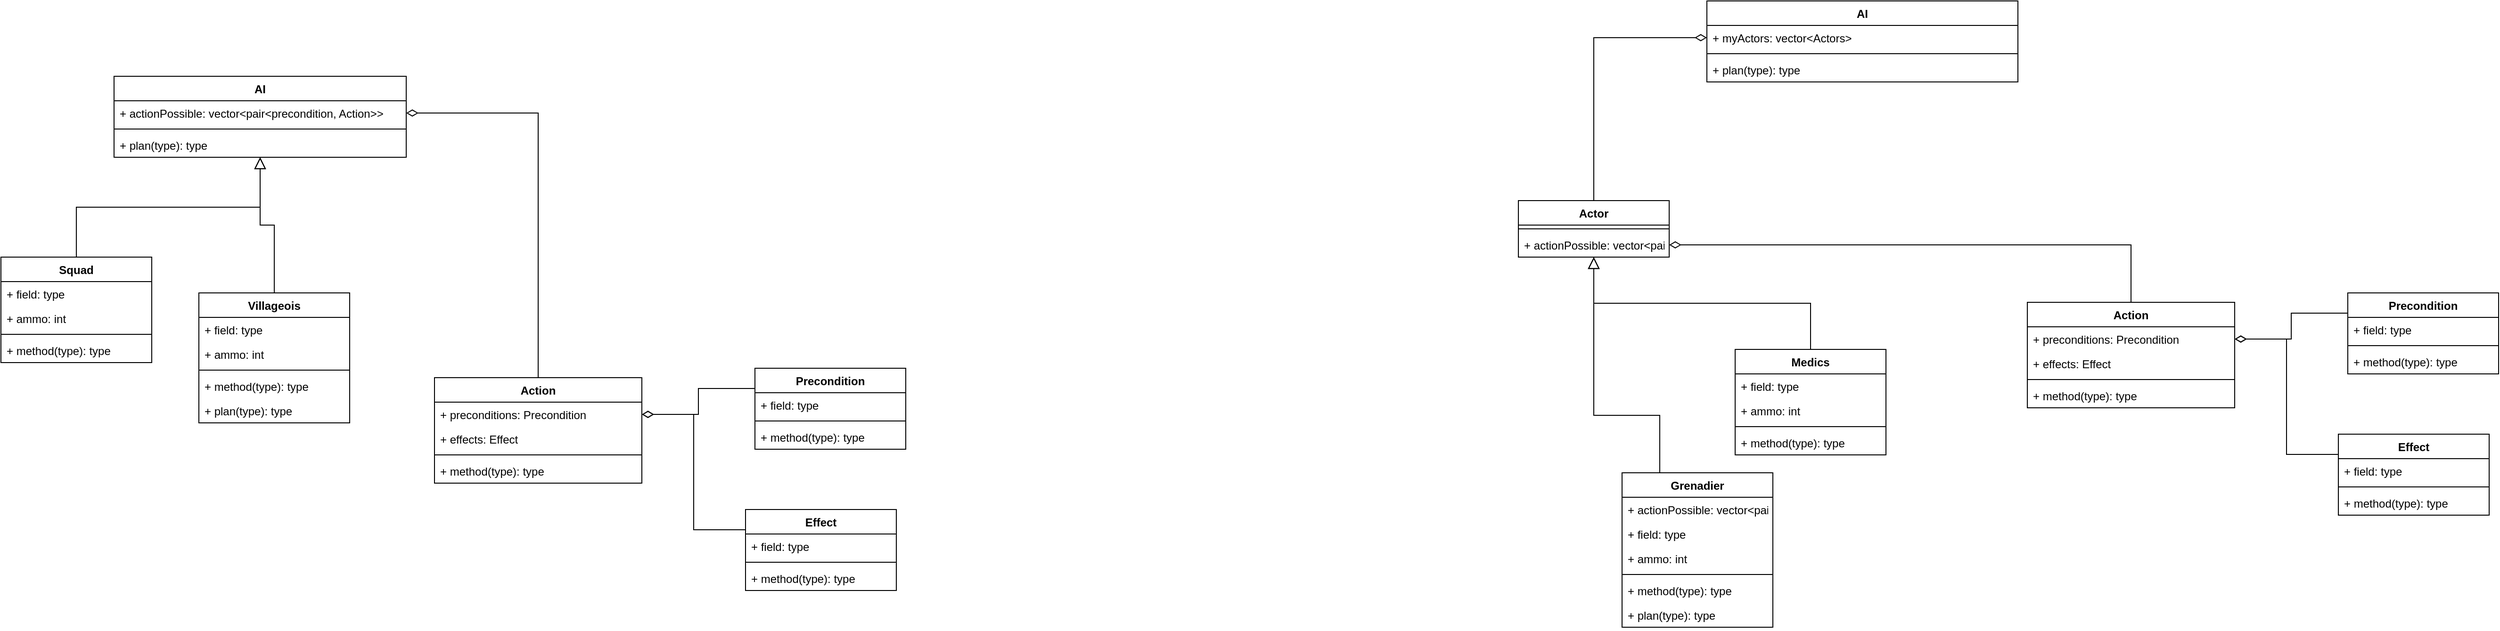 <mxfile version="16.1.2" type="device"><diagram id="bciIS-RaZtxiIp3EBrxe" name="Page-1"><mxGraphModel dx="3826" dy="1852" grid="1" gridSize="10" guides="1" tooltips="1" connect="1" arrows="1" fold="1" page="1" pageScale="1" pageWidth="827" pageHeight="1169" math="0" shadow="0"><root><mxCell id="0"/><mxCell id="1" parent="0"/><mxCell id="iHJCFBOysHkOCmNIYZa_-22" style="edgeStyle=orthogonalEdgeStyle;rounded=0;orthogonalLoop=1;jettySize=auto;html=1;exitX=0.5;exitY=0;exitDx=0;exitDy=0;entryX=1;entryY=0.5;entryDx=0;entryDy=0;endArrow=diamondThin;endFill=0;endSize=10;" parent="1" source="iHJCFBOysHkOCmNIYZa_-6" target="iHJCFBOysHkOCmNIYZa_-19" edge="1"><mxGeometry relative="1" as="geometry"/></mxCell><mxCell id="iHJCFBOysHkOCmNIYZa_-6" value="Action" style="swimlane;fontStyle=1;align=center;verticalAlign=top;childLayout=stackLayout;horizontal=1;startSize=26;horizontalStack=0;resizeParent=1;resizeParentMax=0;resizeLast=0;collapsible=1;marginBottom=0;" parent="1" vertex="1"><mxGeometry x="180" y="-40" width="220" height="112" as="geometry"/></mxCell><mxCell id="iHJCFBOysHkOCmNIYZa_-7" value="+ preconditions: Precondition" style="text;strokeColor=none;fillColor=none;align=left;verticalAlign=top;spacingLeft=4;spacingRight=4;overflow=hidden;rotatable=0;points=[[0,0.5],[1,0.5]];portConstraint=eastwest;" parent="iHJCFBOysHkOCmNIYZa_-6" vertex="1"><mxGeometry y="26" width="220" height="26" as="geometry"/></mxCell><mxCell id="iHJCFBOysHkOCmNIYZa_-25" value="+ effects: Effect" style="text;strokeColor=none;fillColor=none;align=left;verticalAlign=top;spacingLeft=4;spacingRight=4;overflow=hidden;rotatable=0;points=[[0,0.5],[1,0.5]];portConstraint=eastwest;" parent="iHJCFBOysHkOCmNIYZa_-6" vertex="1"><mxGeometry y="52" width="220" height="26" as="geometry"/></mxCell><mxCell id="iHJCFBOysHkOCmNIYZa_-8" value="" style="line;strokeWidth=1;fillColor=none;align=left;verticalAlign=middle;spacingTop=-1;spacingLeft=3;spacingRight=3;rotatable=0;labelPosition=right;points=[];portConstraint=eastwest;" parent="iHJCFBOysHkOCmNIYZa_-6" vertex="1"><mxGeometry y="78" width="220" height="8" as="geometry"/></mxCell><mxCell id="iHJCFBOysHkOCmNIYZa_-9" value="+ method(type): type" style="text;strokeColor=none;fillColor=none;align=left;verticalAlign=top;spacingLeft=4;spacingRight=4;overflow=hidden;rotatable=0;points=[[0,0.5],[1,0.5]];portConstraint=eastwest;" parent="iHJCFBOysHkOCmNIYZa_-6" vertex="1"><mxGeometry y="86" width="220" height="26" as="geometry"/></mxCell><mxCell id="iHJCFBOysHkOCmNIYZa_-23" style="edgeStyle=orthogonalEdgeStyle;rounded=0;orthogonalLoop=1;jettySize=auto;html=1;exitX=0;exitY=0.25;exitDx=0;exitDy=0;entryX=1;entryY=0.5;entryDx=0;entryDy=0;endArrow=diamondThin;endFill=0;endSize=10;" parent="1" source="iHJCFBOysHkOCmNIYZa_-10" target="iHJCFBOysHkOCmNIYZa_-7" edge="1"><mxGeometry relative="1" as="geometry"/></mxCell><mxCell id="iHJCFBOysHkOCmNIYZa_-10" value="Precondition" style="swimlane;fontStyle=1;align=center;verticalAlign=top;childLayout=stackLayout;horizontal=1;startSize=26;horizontalStack=0;resizeParent=1;resizeParentMax=0;resizeLast=0;collapsible=1;marginBottom=0;" parent="1" vertex="1"><mxGeometry x="520" y="-50" width="160" height="86" as="geometry"/></mxCell><mxCell id="iHJCFBOysHkOCmNIYZa_-11" value="+ field: type" style="text;strokeColor=none;fillColor=none;align=left;verticalAlign=top;spacingLeft=4;spacingRight=4;overflow=hidden;rotatable=0;points=[[0,0.5],[1,0.5]];portConstraint=eastwest;" parent="iHJCFBOysHkOCmNIYZa_-10" vertex="1"><mxGeometry y="26" width="160" height="26" as="geometry"/></mxCell><mxCell id="iHJCFBOysHkOCmNIYZa_-12" value="" style="line;strokeWidth=1;fillColor=none;align=left;verticalAlign=middle;spacingTop=-1;spacingLeft=3;spacingRight=3;rotatable=0;labelPosition=right;points=[];portConstraint=eastwest;" parent="iHJCFBOysHkOCmNIYZa_-10" vertex="1"><mxGeometry y="52" width="160" height="8" as="geometry"/></mxCell><mxCell id="iHJCFBOysHkOCmNIYZa_-13" value="+ method(type): type" style="text;strokeColor=none;fillColor=none;align=left;verticalAlign=top;spacingLeft=4;spacingRight=4;overflow=hidden;rotatable=0;points=[[0,0.5],[1,0.5]];portConstraint=eastwest;" parent="iHJCFBOysHkOCmNIYZa_-10" vertex="1"><mxGeometry y="60" width="160" height="26" as="geometry"/></mxCell><mxCell id="iHJCFBOysHkOCmNIYZa_-24" style="edgeStyle=orthogonalEdgeStyle;rounded=0;orthogonalLoop=1;jettySize=auto;html=1;exitX=0;exitY=0.25;exitDx=0;exitDy=0;entryX=1;entryY=0.5;entryDx=0;entryDy=0;endArrow=diamondThin;endFill=0;endSize=10;" parent="1" source="iHJCFBOysHkOCmNIYZa_-14" target="iHJCFBOysHkOCmNIYZa_-7" edge="1"><mxGeometry relative="1" as="geometry"/></mxCell><mxCell id="iHJCFBOysHkOCmNIYZa_-14" value="Effect" style="swimlane;fontStyle=1;align=center;verticalAlign=top;childLayout=stackLayout;horizontal=1;startSize=26;horizontalStack=0;resizeParent=1;resizeParentMax=0;resizeLast=0;collapsible=1;marginBottom=0;" parent="1" vertex="1"><mxGeometry x="510" y="100" width="160" height="86" as="geometry"/></mxCell><mxCell id="iHJCFBOysHkOCmNIYZa_-15" value="+ field: type" style="text;strokeColor=none;fillColor=none;align=left;verticalAlign=top;spacingLeft=4;spacingRight=4;overflow=hidden;rotatable=0;points=[[0,0.5],[1,0.5]];portConstraint=eastwest;" parent="iHJCFBOysHkOCmNIYZa_-14" vertex="1"><mxGeometry y="26" width="160" height="26" as="geometry"/></mxCell><mxCell id="iHJCFBOysHkOCmNIYZa_-16" value="" style="line;strokeWidth=1;fillColor=none;align=left;verticalAlign=middle;spacingTop=-1;spacingLeft=3;spacingRight=3;rotatable=0;labelPosition=right;points=[];portConstraint=eastwest;" parent="iHJCFBOysHkOCmNIYZa_-14" vertex="1"><mxGeometry y="52" width="160" height="8" as="geometry"/></mxCell><mxCell id="iHJCFBOysHkOCmNIYZa_-17" value="+ method(type): type" style="text;strokeColor=none;fillColor=none;align=left;verticalAlign=top;spacingLeft=4;spacingRight=4;overflow=hidden;rotatable=0;points=[[0,0.5],[1,0.5]];portConstraint=eastwest;" parent="iHJCFBOysHkOCmNIYZa_-14" vertex="1"><mxGeometry y="60" width="160" height="26" as="geometry"/></mxCell><mxCell id="iHJCFBOysHkOCmNIYZa_-18" value="AI" style="swimlane;fontStyle=1;align=center;verticalAlign=top;childLayout=stackLayout;horizontal=1;startSize=26;horizontalStack=0;resizeParent=1;resizeParentMax=0;resizeLast=0;collapsible=1;marginBottom=0;" parent="1" vertex="1"><mxGeometry x="-160" y="-360" width="330" height="86" as="geometry"/></mxCell><mxCell id="iHJCFBOysHkOCmNIYZa_-81" value="+ myActors: vector&lt;Actors&gt;" style="text;strokeColor=none;fillColor=none;align=left;verticalAlign=top;spacingLeft=4;spacingRight=4;overflow=hidden;rotatable=0;points=[[0,0.5],[1,0.5]];portConstraint=eastwest;" parent="iHJCFBOysHkOCmNIYZa_-18" vertex="1"><mxGeometry y="26" width="330" height="26" as="geometry"/></mxCell><mxCell id="iHJCFBOysHkOCmNIYZa_-20" value="" style="line;strokeWidth=1;fillColor=none;align=left;verticalAlign=middle;spacingTop=-1;spacingLeft=3;spacingRight=3;rotatable=0;labelPosition=right;points=[];portConstraint=eastwest;" parent="iHJCFBOysHkOCmNIYZa_-18" vertex="1"><mxGeometry y="52" width="330" height="8" as="geometry"/></mxCell><mxCell id="iHJCFBOysHkOCmNIYZa_-39" value="+ plan(type): type" style="text;strokeColor=none;fillColor=none;align=left;verticalAlign=top;spacingLeft=4;spacingRight=4;overflow=hidden;rotatable=0;points=[[0,0.5],[1,0.5]];portConstraint=eastwest;" parent="iHJCFBOysHkOCmNIYZa_-18" vertex="1"><mxGeometry y="60" width="330" height="26" as="geometry"/></mxCell><mxCell id="iHJCFBOysHkOCmNIYZa_-93" style="edgeStyle=orthogonalEdgeStyle;rounded=0;orthogonalLoop=1;jettySize=auto;html=1;exitX=0.25;exitY=0;exitDx=0;exitDy=0;endArrow=block;endFill=0;endSize=10;" parent="1" source="iHJCFBOysHkOCmNIYZa_-28" target="iHJCFBOysHkOCmNIYZa_-87" edge="1"><mxGeometry relative="1" as="geometry"><Array as="points"><mxPoint x="-210" y="80"/><mxPoint x="-280" y="80"/></Array></mxGeometry></mxCell><mxCell id="iHJCFBOysHkOCmNIYZa_-28" value="Grenadier" style="swimlane;fontStyle=1;align=center;verticalAlign=top;childLayout=stackLayout;horizontal=1;startSize=26;horizontalStack=0;resizeParent=1;resizeParentMax=0;resizeLast=0;collapsible=1;marginBottom=0;" parent="1" vertex="1"><mxGeometry x="-250" y="141" width="160" height="164" as="geometry"/></mxCell><mxCell id="iHJCFBOysHkOCmNIYZa_-42" value="+ actionPossible: vector&lt;pair&lt;precondition, Action&gt;&gt;" style="text;strokeColor=none;fillColor=none;align=left;verticalAlign=top;spacingLeft=4;spacingRight=4;overflow=hidden;rotatable=0;points=[[0,0.5],[1,0.5]];portConstraint=eastwest;" parent="iHJCFBOysHkOCmNIYZa_-28" vertex="1"><mxGeometry y="26" width="160" height="26" as="geometry"/></mxCell><mxCell id="iHJCFBOysHkOCmNIYZa_-29" value="+ field: type" style="text;strokeColor=none;fillColor=none;align=left;verticalAlign=top;spacingLeft=4;spacingRight=4;overflow=hidden;rotatable=0;points=[[0,0.5],[1,0.5]];portConstraint=eastwest;" parent="iHJCFBOysHkOCmNIYZa_-28" vertex="1"><mxGeometry y="52" width="160" height="26" as="geometry"/></mxCell><mxCell id="iHJCFBOysHkOCmNIYZa_-26" value="+ ammo: int" style="text;strokeColor=none;fillColor=none;align=left;verticalAlign=top;spacingLeft=4;spacingRight=4;overflow=hidden;rotatable=0;points=[[0,0.5],[1,0.5]];portConstraint=eastwest;" parent="iHJCFBOysHkOCmNIYZa_-28" vertex="1"><mxGeometry y="78" width="160" height="26" as="geometry"/></mxCell><mxCell id="iHJCFBOysHkOCmNIYZa_-30" value="" style="line;strokeWidth=1;fillColor=none;align=left;verticalAlign=middle;spacingTop=-1;spacingLeft=3;spacingRight=3;rotatable=0;labelPosition=right;points=[];portConstraint=eastwest;" parent="iHJCFBOysHkOCmNIYZa_-28" vertex="1"><mxGeometry y="104" width="160" height="8" as="geometry"/></mxCell><mxCell id="iHJCFBOysHkOCmNIYZa_-31" value="+ method(type): type" style="text;strokeColor=none;fillColor=none;align=left;verticalAlign=top;spacingLeft=4;spacingRight=4;overflow=hidden;rotatable=0;points=[[0,0.5],[1,0.5]];portConstraint=eastwest;" parent="iHJCFBOysHkOCmNIYZa_-28" vertex="1"><mxGeometry y="112" width="160" height="26" as="geometry"/></mxCell><mxCell id="iHJCFBOysHkOCmNIYZa_-21" value="+ plan(type): type" style="text;strokeColor=none;fillColor=none;align=left;verticalAlign=top;spacingLeft=4;spacingRight=4;overflow=hidden;rotatable=0;points=[[0,0.5],[1,0.5]];portConstraint=eastwest;" parent="iHJCFBOysHkOCmNIYZa_-28" vertex="1"><mxGeometry y="138" width="160" height="26" as="geometry"/></mxCell><mxCell id="iHJCFBOysHkOCmNIYZa_-95" style="edgeStyle=orthogonalEdgeStyle;rounded=0;orthogonalLoop=1;jettySize=auto;html=1;exitX=0.5;exitY=0;exitDx=0;exitDy=0;endArrow=block;endFill=0;endSize=10;" parent="1" source="iHJCFBOysHkOCmNIYZa_-33" target="iHJCFBOysHkOCmNIYZa_-87" edge="1"><mxGeometry relative="1" as="geometry"/></mxCell><mxCell id="iHJCFBOysHkOCmNIYZa_-33" value="Medics" style="swimlane;fontStyle=1;align=center;verticalAlign=top;childLayout=stackLayout;horizontal=1;startSize=26;horizontalStack=0;resizeParent=1;resizeParentMax=0;resizeLast=0;collapsible=1;marginBottom=0;" parent="1" vertex="1"><mxGeometry x="-130" y="10" width="160" height="112" as="geometry"/></mxCell><mxCell id="iHJCFBOysHkOCmNIYZa_-34" value="+ field: type" style="text;strokeColor=none;fillColor=none;align=left;verticalAlign=top;spacingLeft=4;spacingRight=4;overflow=hidden;rotatable=0;points=[[0,0.5],[1,0.5]];portConstraint=eastwest;" parent="iHJCFBOysHkOCmNIYZa_-33" vertex="1"><mxGeometry y="26" width="160" height="26" as="geometry"/></mxCell><mxCell id="iHJCFBOysHkOCmNIYZa_-35" value="+ ammo: int" style="text;strokeColor=none;fillColor=none;align=left;verticalAlign=top;spacingLeft=4;spacingRight=4;overflow=hidden;rotatable=0;points=[[0,0.5],[1,0.5]];portConstraint=eastwest;" parent="iHJCFBOysHkOCmNIYZa_-33" vertex="1"><mxGeometry y="52" width="160" height="26" as="geometry"/></mxCell><mxCell id="iHJCFBOysHkOCmNIYZa_-36" value="" style="line;strokeWidth=1;fillColor=none;align=left;verticalAlign=middle;spacingTop=-1;spacingLeft=3;spacingRight=3;rotatable=0;labelPosition=right;points=[];portConstraint=eastwest;" parent="iHJCFBOysHkOCmNIYZa_-33" vertex="1"><mxGeometry y="78" width="160" height="8" as="geometry"/></mxCell><mxCell id="iHJCFBOysHkOCmNIYZa_-37" value="+ method(type): type" style="text;strokeColor=none;fillColor=none;align=left;verticalAlign=top;spacingLeft=4;spacingRight=4;overflow=hidden;rotatable=0;points=[[0,0.5],[1,0.5]];portConstraint=eastwest;" parent="iHJCFBOysHkOCmNIYZa_-33" vertex="1"><mxGeometry y="86" width="160" height="26" as="geometry"/></mxCell><mxCell id="iHJCFBOysHkOCmNIYZa_-47" style="edgeStyle=orthogonalEdgeStyle;rounded=0;orthogonalLoop=1;jettySize=auto;html=1;exitX=0.5;exitY=0;exitDx=0;exitDy=0;entryX=1;entryY=0.5;entryDx=0;entryDy=0;endArrow=diamondThin;endFill=0;endSize=10;" parent="1" source="iHJCFBOysHkOCmNIYZa_-48" target="iHJCFBOysHkOCmNIYZa_-74" edge="1"><mxGeometry relative="1" as="geometry"/></mxCell><mxCell id="iHJCFBOysHkOCmNIYZa_-48" value="Action" style="swimlane;fontStyle=1;align=center;verticalAlign=top;childLayout=stackLayout;horizontal=1;startSize=26;horizontalStack=0;resizeParent=1;resizeParentMax=0;resizeLast=0;collapsible=1;marginBottom=0;" parent="1" vertex="1"><mxGeometry x="-1510" y="40" width="220" height="112" as="geometry"/></mxCell><mxCell id="iHJCFBOysHkOCmNIYZa_-49" value="+ preconditions: Precondition" style="text;strokeColor=none;fillColor=none;align=left;verticalAlign=top;spacingLeft=4;spacingRight=4;overflow=hidden;rotatable=0;points=[[0,0.5],[1,0.5]];portConstraint=eastwest;" parent="iHJCFBOysHkOCmNIYZa_-48" vertex="1"><mxGeometry y="26" width="220" height="26" as="geometry"/></mxCell><mxCell id="iHJCFBOysHkOCmNIYZa_-50" value="+ effects: Effect" style="text;strokeColor=none;fillColor=none;align=left;verticalAlign=top;spacingLeft=4;spacingRight=4;overflow=hidden;rotatable=0;points=[[0,0.5],[1,0.5]];portConstraint=eastwest;" parent="iHJCFBOysHkOCmNIYZa_-48" vertex="1"><mxGeometry y="52" width="220" height="26" as="geometry"/></mxCell><mxCell id="iHJCFBOysHkOCmNIYZa_-51" value="" style="line;strokeWidth=1;fillColor=none;align=left;verticalAlign=middle;spacingTop=-1;spacingLeft=3;spacingRight=3;rotatable=0;labelPosition=right;points=[];portConstraint=eastwest;" parent="iHJCFBOysHkOCmNIYZa_-48" vertex="1"><mxGeometry y="78" width="220" height="8" as="geometry"/></mxCell><mxCell id="iHJCFBOysHkOCmNIYZa_-52" value="+ method(type): type" style="text;strokeColor=none;fillColor=none;align=left;verticalAlign=top;spacingLeft=4;spacingRight=4;overflow=hidden;rotatable=0;points=[[0,0.5],[1,0.5]];portConstraint=eastwest;" parent="iHJCFBOysHkOCmNIYZa_-48" vertex="1"><mxGeometry y="86" width="220" height="26" as="geometry"/></mxCell><mxCell id="iHJCFBOysHkOCmNIYZa_-53" style="edgeStyle=orthogonalEdgeStyle;rounded=0;orthogonalLoop=1;jettySize=auto;html=1;exitX=0;exitY=0.25;exitDx=0;exitDy=0;entryX=1;entryY=0.5;entryDx=0;entryDy=0;endArrow=diamondThin;endFill=0;endSize=10;" parent="1" source="iHJCFBOysHkOCmNIYZa_-54" target="iHJCFBOysHkOCmNIYZa_-49" edge="1"><mxGeometry relative="1" as="geometry"/></mxCell><mxCell id="iHJCFBOysHkOCmNIYZa_-54" value="Precondition" style="swimlane;fontStyle=1;align=center;verticalAlign=top;childLayout=stackLayout;horizontal=1;startSize=26;horizontalStack=0;resizeParent=1;resizeParentMax=0;resizeLast=0;collapsible=1;marginBottom=0;" parent="1" vertex="1"><mxGeometry x="-1170" y="30" width="160" height="86" as="geometry"/></mxCell><mxCell id="iHJCFBOysHkOCmNIYZa_-55" value="+ field: type" style="text;strokeColor=none;fillColor=none;align=left;verticalAlign=top;spacingLeft=4;spacingRight=4;overflow=hidden;rotatable=0;points=[[0,0.5],[1,0.5]];portConstraint=eastwest;" parent="iHJCFBOysHkOCmNIYZa_-54" vertex="1"><mxGeometry y="26" width="160" height="26" as="geometry"/></mxCell><mxCell id="iHJCFBOysHkOCmNIYZa_-56" value="" style="line;strokeWidth=1;fillColor=none;align=left;verticalAlign=middle;spacingTop=-1;spacingLeft=3;spacingRight=3;rotatable=0;labelPosition=right;points=[];portConstraint=eastwest;" parent="iHJCFBOysHkOCmNIYZa_-54" vertex="1"><mxGeometry y="52" width="160" height="8" as="geometry"/></mxCell><mxCell id="iHJCFBOysHkOCmNIYZa_-57" value="+ method(type): type" style="text;strokeColor=none;fillColor=none;align=left;verticalAlign=top;spacingLeft=4;spacingRight=4;overflow=hidden;rotatable=0;points=[[0,0.5],[1,0.5]];portConstraint=eastwest;" parent="iHJCFBOysHkOCmNIYZa_-54" vertex="1"><mxGeometry y="60" width="160" height="26" as="geometry"/></mxCell><mxCell id="iHJCFBOysHkOCmNIYZa_-58" style="edgeStyle=orthogonalEdgeStyle;rounded=0;orthogonalLoop=1;jettySize=auto;html=1;exitX=0;exitY=0.25;exitDx=0;exitDy=0;entryX=1;entryY=0.5;entryDx=0;entryDy=0;endArrow=diamondThin;endFill=0;endSize=10;" parent="1" source="iHJCFBOysHkOCmNIYZa_-59" target="iHJCFBOysHkOCmNIYZa_-49" edge="1"><mxGeometry relative="1" as="geometry"/></mxCell><mxCell id="iHJCFBOysHkOCmNIYZa_-59" value="Effect" style="swimlane;fontStyle=1;align=center;verticalAlign=top;childLayout=stackLayout;horizontal=1;startSize=26;horizontalStack=0;resizeParent=1;resizeParentMax=0;resizeLast=0;collapsible=1;marginBottom=0;" parent="1" vertex="1"><mxGeometry x="-1180" y="180" width="160" height="86" as="geometry"/></mxCell><mxCell id="iHJCFBOysHkOCmNIYZa_-60" value="+ field: type" style="text;strokeColor=none;fillColor=none;align=left;verticalAlign=top;spacingLeft=4;spacingRight=4;overflow=hidden;rotatable=0;points=[[0,0.5],[1,0.5]];portConstraint=eastwest;" parent="iHJCFBOysHkOCmNIYZa_-59" vertex="1"><mxGeometry y="26" width="160" height="26" as="geometry"/></mxCell><mxCell id="iHJCFBOysHkOCmNIYZa_-61" value="" style="line;strokeWidth=1;fillColor=none;align=left;verticalAlign=middle;spacingTop=-1;spacingLeft=3;spacingRight=3;rotatable=0;labelPosition=right;points=[];portConstraint=eastwest;" parent="iHJCFBOysHkOCmNIYZa_-59" vertex="1"><mxGeometry y="52" width="160" height="8" as="geometry"/></mxCell><mxCell id="iHJCFBOysHkOCmNIYZa_-62" value="+ method(type): type" style="text;strokeColor=none;fillColor=none;align=left;verticalAlign=top;spacingLeft=4;spacingRight=4;overflow=hidden;rotatable=0;points=[[0,0.5],[1,0.5]];portConstraint=eastwest;" parent="iHJCFBOysHkOCmNIYZa_-59" vertex="1"><mxGeometry y="60" width="160" height="26" as="geometry"/></mxCell><mxCell id="iHJCFBOysHkOCmNIYZa_-63" value="AI" style="swimlane;fontStyle=1;align=center;verticalAlign=top;childLayout=stackLayout;horizontal=1;startSize=26;horizontalStack=0;resizeParent=1;resizeParentMax=0;resizeLast=0;collapsible=1;marginBottom=0;" parent="1" vertex="1"><mxGeometry x="-1850" y="-280" width="310" height="86" as="geometry"/></mxCell><mxCell id="iHJCFBOysHkOCmNIYZa_-74" value="+ actionPossible: vector&lt;pair&lt;precondition, Action&gt;&gt;" style="text;strokeColor=none;fillColor=none;align=left;verticalAlign=top;spacingLeft=4;spacingRight=4;overflow=hidden;rotatable=0;points=[[0,0.5],[1,0.5]];portConstraint=eastwest;" parent="iHJCFBOysHkOCmNIYZa_-63" vertex="1"><mxGeometry y="26" width="310" height="26" as="geometry"/></mxCell><mxCell id="iHJCFBOysHkOCmNIYZa_-64" value="" style="line;strokeWidth=1;fillColor=none;align=left;verticalAlign=middle;spacingTop=-1;spacingLeft=3;spacingRight=3;rotatable=0;labelPosition=right;points=[];portConstraint=eastwest;" parent="iHJCFBOysHkOCmNIYZa_-63" vertex="1"><mxGeometry y="52" width="310" height="8" as="geometry"/></mxCell><mxCell id="iHJCFBOysHkOCmNIYZa_-65" value="+ plan(type): type" style="text;strokeColor=none;fillColor=none;align=left;verticalAlign=top;spacingLeft=4;spacingRight=4;overflow=hidden;rotatable=0;points=[[0,0.5],[1,0.5]];portConstraint=eastwest;" parent="iHJCFBOysHkOCmNIYZa_-63" vertex="1"><mxGeometry y="60" width="310" height="26" as="geometry"/></mxCell><mxCell id="iHJCFBOysHkOCmNIYZa_-82" style="edgeStyle=orthogonalEdgeStyle;rounded=0;orthogonalLoop=1;jettySize=auto;html=1;exitX=0.5;exitY=0;exitDx=0;exitDy=0;endArrow=block;endFill=0;endSize=10;" parent="1" source="iHJCFBOysHkOCmNIYZa_-66" target="iHJCFBOysHkOCmNIYZa_-63" edge="1"><mxGeometry relative="1" as="geometry"/></mxCell><mxCell id="iHJCFBOysHkOCmNIYZa_-66" value="Villageois" style="swimlane;fontStyle=1;align=center;verticalAlign=top;childLayout=stackLayout;horizontal=1;startSize=26;horizontalStack=0;resizeParent=1;resizeParentMax=0;resizeLast=0;collapsible=1;marginBottom=0;" parent="1" vertex="1"><mxGeometry x="-1760" y="-50" width="160" height="138" as="geometry"/></mxCell><mxCell id="iHJCFBOysHkOCmNIYZa_-68" value="+ field: type" style="text;strokeColor=none;fillColor=none;align=left;verticalAlign=top;spacingLeft=4;spacingRight=4;overflow=hidden;rotatable=0;points=[[0,0.5],[1,0.5]];portConstraint=eastwest;" parent="iHJCFBOysHkOCmNIYZa_-66" vertex="1"><mxGeometry y="26" width="160" height="26" as="geometry"/></mxCell><mxCell id="iHJCFBOysHkOCmNIYZa_-69" value="+ ammo: int" style="text;strokeColor=none;fillColor=none;align=left;verticalAlign=top;spacingLeft=4;spacingRight=4;overflow=hidden;rotatable=0;points=[[0,0.5],[1,0.5]];portConstraint=eastwest;" parent="iHJCFBOysHkOCmNIYZa_-66" vertex="1"><mxGeometry y="52" width="160" height="26" as="geometry"/></mxCell><mxCell id="iHJCFBOysHkOCmNIYZa_-70" value="" style="line;strokeWidth=1;fillColor=none;align=left;verticalAlign=middle;spacingTop=-1;spacingLeft=3;spacingRight=3;rotatable=0;labelPosition=right;points=[];portConstraint=eastwest;" parent="iHJCFBOysHkOCmNIYZa_-66" vertex="1"><mxGeometry y="78" width="160" height="8" as="geometry"/></mxCell><mxCell id="iHJCFBOysHkOCmNIYZa_-71" value="+ method(type): type" style="text;strokeColor=none;fillColor=none;align=left;verticalAlign=top;spacingLeft=4;spacingRight=4;overflow=hidden;rotatable=0;points=[[0,0.5],[1,0.5]];portConstraint=eastwest;" parent="iHJCFBOysHkOCmNIYZa_-66" vertex="1"><mxGeometry y="86" width="160" height="26" as="geometry"/></mxCell><mxCell id="iHJCFBOysHkOCmNIYZa_-72" value="+ plan(type): type" style="text;strokeColor=none;fillColor=none;align=left;verticalAlign=top;spacingLeft=4;spacingRight=4;overflow=hidden;rotatable=0;points=[[0,0.5],[1,0.5]];portConstraint=eastwest;" parent="iHJCFBOysHkOCmNIYZa_-66" vertex="1"><mxGeometry y="112" width="160" height="26" as="geometry"/></mxCell><mxCell id="iHJCFBOysHkOCmNIYZa_-83" style="edgeStyle=orthogonalEdgeStyle;rounded=0;orthogonalLoop=1;jettySize=auto;html=1;exitX=0.5;exitY=0;exitDx=0;exitDy=0;endArrow=block;endFill=0;endSize=10;" parent="1" source="iHJCFBOysHkOCmNIYZa_-73" target="iHJCFBOysHkOCmNIYZa_-63" edge="1"><mxGeometry relative="1" as="geometry"/></mxCell><mxCell id="iHJCFBOysHkOCmNIYZa_-73" value="Squad" style="swimlane;fontStyle=1;align=center;verticalAlign=top;childLayout=stackLayout;horizontal=1;startSize=26;horizontalStack=0;resizeParent=1;resizeParentMax=0;resizeLast=0;collapsible=1;marginBottom=0;" parent="1" vertex="1"><mxGeometry x="-1970" y="-88" width="160" height="112" as="geometry"/></mxCell><mxCell id="iHJCFBOysHkOCmNIYZa_-75" value="+ field: type" style="text;strokeColor=none;fillColor=none;align=left;verticalAlign=top;spacingLeft=4;spacingRight=4;overflow=hidden;rotatable=0;points=[[0,0.5],[1,0.5]];portConstraint=eastwest;" parent="iHJCFBOysHkOCmNIYZa_-73" vertex="1"><mxGeometry y="26" width="160" height="26" as="geometry"/></mxCell><mxCell id="iHJCFBOysHkOCmNIYZa_-76" value="+ ammo: int" style="text;strokeColor=none;fillColor=none;align=left;verticalAlign=top;spacingLeft=4;spacingRight=4;overflow=hidden;rotatable=0;points=[[0,0.5],[1,0.5]];portConstraint=eastwest;" parent="iHJCFBOysHkOCmNIYZa_-73" vertex="1"><mxGeometry y="52" width="160" height="26" as="geometry"/></mxCell><mxCell id="iHJCFBOysHkOCmNIYZa_-77" value="" style="line;strokeWidth=1;fillColor=none;align=left;verticalAlign=middle;spacingTop=-1;spacingLeft=3;spacingRight=3;rotatable=0;labelPosition=right;points=[];portConstraint=eastwest;" parent="iHJCFBOysHkOCmNIYZa_-73" vertex="1"><mxGeometry y="78" width="160" height="8" as="geometry"/></mxCell><mxCell id="iHJCFBOysHkOCmNIYZa_-78" value="+ method(type): type" style="text;strokeColor=none;fillColor=none;align=left;verticalAlign=top;spacingLeft=4;spacingRight=4;overflow=hidden;rotatable=0;points=[[0,0.5],[1,0.5]];portConstraint=eastwest;" parent="iHJCFBOysHkOCmNIYZa_-73" vertex="1"><mxGeometry y="86" width="160" height="26" as="geometry"/></mxCell><mxCell id="iHJCFBOysHkOCmNIYZa_-94" style="edgeStyle=orthogonalEdgeStyle;rounded=0;orthogonalLoop=1;jettySize=auto;html=1;exitX=0.5;exitY=0;exitDx=0;exitDy=0;endArrow=diamondThin;endFill=0;endSize=10;" parent="1" source="iHJCFBOysHkOCmNIYZa_-87" target="iHJCFBOysHkOCmNIYZa_-81" edge="1"><mxGeometry relative="1" as="geometry"/></mxCell><mxCell id="iHJCFBOysHkOCmNIYZa_-87" value="Actor" style="swimlane;fontStyle=1;align=center;verticalAlign=top;childLayout=stackLayout;horizontal=1;startSize=26;horizontalStack=0;resizeParent=1;resizeParentMax=0;resizeLast=0;collapsible=1;marginBottom=0;" parent="1" vertex="1"><mxGeometry x="-360" y="-148" width="160" height="60" as="geometry"/></mxCell><mxCell id="iHJCFBOysHkOCmNIYZa_-91" value="" style="line;strokeWidth=1;fillColor=none;align=left;verticalAlign=middle;spacingTop=-1;spacingLeft=3;spacingRight=3;rotatable=0;labelPosition=right;points=[];portConstraint=eastwest;" parent="iHJCFBOysHkOCmNIYZa_-87" vertex="1"><mxGeometry y="26" width="160" height="8" as="geometry"/></mxCell><mxCell id="iHJCFBOysHkOCmNIYZa_-19" value="+ actionPossible: vector&lt;pair&lt;precondition, Action&gt;&gt;" style="text;strokeColor=none;fillColor=none;align=left;verticalAlign=top;spacingLeft=4;spacingRight=4;overflow=hidden;rotatable=0;points=[[0,0.5],[1,0.5]];portConstraint=eastwest;" parent="iHJCFBOysHkOCmNIYZa_-87" vertex="1"><mxGeometry y="34" width="160" height="26" as="geometry"/></mxCell></root></mxGraphModel></diagram></mxfile>